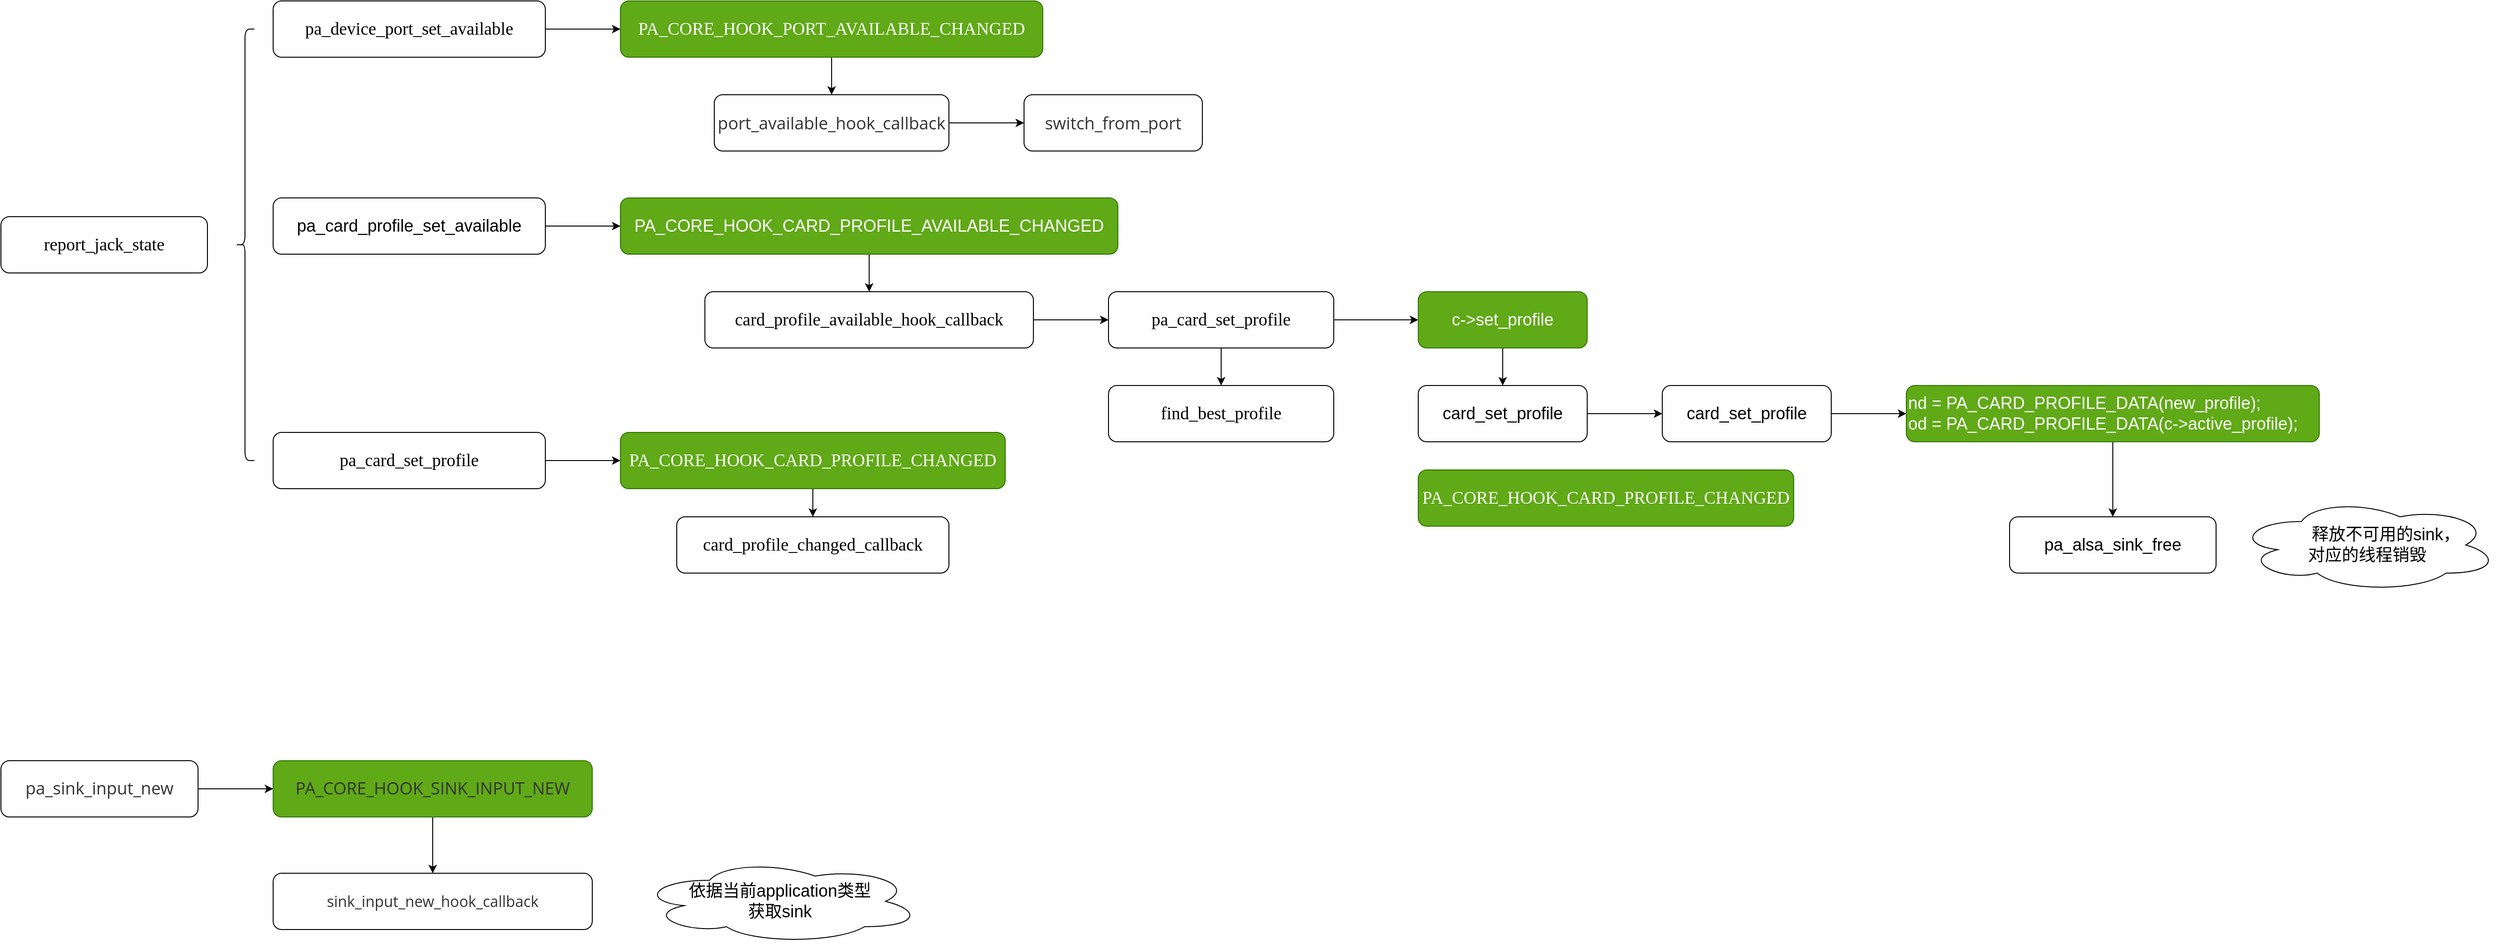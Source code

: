 <mxfile version="20.0.3" type="github">
  <diagram id="6ds6HKLlzLT0bygum3i8" name="Page-1">
    <mxGraphModel dx="1483" dy="1992" grid="1" gridSize="10" guides="1" tooltips="1" connect="1" arrows="1" fold="1" page="1" pageScale="1" pageWidth="827" pageHeight="1169" math="0" shadow="0">
      <root>
        <mxCell id="0" />
        <mxCell id="1" parent="0" />
        <mxCell id="s3KqUgk0Iqwg7Ef2eFDI-3" value="" style="edgeStyle=orthogonalEdgeStyle;rounded=0;orthogonalLoop=1;jettySize=auto;html=1;" edge="1" parent="1" source="s3KqUgk0Iqwg7Ef2eFDI-1" target="s3KqUgk0Iqwg7Ef2eFDI-2">
          <mxGeometry relative="1" as="geometry" />
        </mxCell>
        <mxCell id="s3KqUgk0Iqwg7Ef2eFDI-1" value="&lt;p style=&quot;font-size: medium; text-align: start; margin: 0px;&quot;&gt;&lt;span style=&quot;font-family: &amp;quot;Bitstream Charter&amp;quot;; font-size: 14pt;&quot;&gt;pa_card_set_profile&lt;/span&gt;&lt;/p&gt;" style="rounded=1;whiteSpace=wrap;html=1;" vertex="1" parent="1">
          <mxGeometry x="390" y="360" width="290" height="60" as="geometry" />
        </mxCell>
        <mxCell id="s3KqUgk0Iqwg7Ef2eFDI-5" value="" style="edgeStyle=orthogonalEdgeStyle;rounded=0;orthogonalLoop=1;jettySize=auto;html=1;" edge="1" parent="1" source="s3KqUgk0Iqwg7Ef2eFDI-2" target="s3KqUgk0Iqwg7Ef2eFDI-4">
          <mxGeometry relative="1" as="geometry" />
        </mxCell>
        <mxCell id="s3KqUgk0Iqwg7Ef2eFDI-2" value="&lt;p style=&quot;font-size: medium; text-align: start; margin: 0px;&quot;&gt;&lt;span style=&quot;font-family: &amp;quot;Bitstream Charter&amp;quot;; font-size: 14pt;&quot;&gt;PA_CORE_HOOK_CARD_PROFILE_CHANGED&lt;/span&gt;&lt;/p&gt;" style="rounded=1;whiteSpace=wrap;html=1;fillColor=#60a917;fontColor=#ffffff;strokeColor=#2D7600;" vertex="1" parent="1">
          <mxGeometry x="760" y="360" width="410" height="60" as="geometry" />
        </mxCell>
        <mxCell id="s3KqUgk0Iqwg7Ef2eFDI-4" value="&lt;p style=&quot;font-size: medium; text-align: start; margin: 0px;&quot;&gt;&lt;span style=&quot;font-family: &amp;quot;Bitstream Charter&amp;quot;; font-size: 14pt;&quot;&gt;card_profile_changed_callback&lt;/span&gt;&lt;/p&gt;" style="rounded=1;whiteSpace=wrap;html=1;" vertex="1" parent="1">
          <mxGeometry x="820" y="450" width="290" height="60" as="geometry" />
        </mxCell>
        <mxCell id="s3KqUgk0Iqwg7Ef2eFDI-6" value="&lt;p style=&quot;font-size: medium; text-align: start; margin: 0px;&quot;&gt;&lt;span style=&quot;font-family: &amp;quot;Bitstream Charter&amp;quot;; font-size: 14pt;&quot;&gt;report_jack_state&lt;/span&gt;&lt;/p&gt;" style="rounded=1;whiteSpace=wrap;html=1;" vertex="1" parent="1">
          <mxGeometry x="100" y="130" width="220" height="60" as="geometry" />
        </mxCell>
        <mxCell id="s3KqUgk0Iqwg7Ef2eFDI-15" value="" style="edgeStyle=orthogonalEdgeStyle;rounded=0;orthogonalLoop=1;jettySize=auto;html=1;fontSize=18;" edge="1" parent="1" source="s3KqUgk0Iqwg7Ef2eFDI-7" target="s3KqUgk0Iqwg7Ef2eFDI-14">
          <mxGeometry relative="1" as="geometry" />
        </mxCell>
        <mxCell id="s3KqUgk0Iqwg7Ef2eFDI-7" value="&lt;p style=&quot;text-align: start; margin: 0px;&quot;&gt;&lt;font face=&quot;Bitstream Charter&quot;&gt;&lt;span style=&quot;font-size: 18.667px;&quot;&gt;pa_device_port_set_available&lt;/span&gt;&lt;/font&gt;&lt;br&gt;&lt;/p&gt;" style="rounded=1;whiteSpace=wrap;html=1;" vertex="1" parent="1">
          <mxGeometry x="390" y="-100" width="290" height="60" as="geometry" />
        </mxCell>
        <mxCell id="s3KqUgk0Iqwg7Ef2eFDI-11" value="" style="edgeStyle=orthogonalEdgeStyle;rounded=0;orthogonalLoop=1;jettySize=auto;html=1;fontSize=18;" edge="1" parent="1" source="s3KqUgk0Iqwg7Ef2eFDI-9" target="s3KqUgk0Iqwg7Ef2eFDI-10">
          <mxGeometry relative="1" as="geometry" />
        </mxCell>
        <mxCell id="s3KqUgk0Iqwg7Ef2eFDI-9" value="&lt;font style=&quot;font-size: 18px;&quot;&gt;pa_card_profile_set_available&lt;/font&gt;" style="rounded=1;whiteSpace=wrap;html=1;" vertex="1" parent="1">
          <mxGeometry x="390" y="110" width="290" height="60" as="geometry" />
        </mxCell>
        <mxCell id="s3KqUgk0Iqwg7Ef2eFDI-13" value="" style="edgeStyle=orthogonalEdgeStyle;rounded=0;orthogonalLoop=1;jettySize=auto;html=1;fontSize=18;" edge="1" parent="1" source="s3KqUgk0Iqwg7Ef2eFDI-10" target="s3KqUgk0Iqwg7Ef2eFDI-12">
          <mxGeometry relative="1" as="geometry" />
        </mxCell>
        <mxCell id="s3KqUgk0Iqwg7Ef2eFDI-10" value="&lt;font style=&quot;font-size: 18px;&quot;&gt;PA_CORE_HOOK_CARD_PROFILE_AVAILABLE_CHANGED&lt;/font&gt;" style="rounded=1;whiteSpace=wrap;html=1;fillColor=#60a917;fontColor=#ffffff;strokeColor=#2D7600;" vertex="1" parent="1">
          <mxGeometry x="760" y="110" width="530" height="60" as="geometry" />
        </mxCell>
        <mxCell id="s3KqUgk0Iqwg7Ef2eFDI-21" value="" style="edgeStyle=orthogonalEdgeStyle;rounded=0;orthogonalLoop=1;jettySize=auto;html=1;fontSize=18;" edge="1" parent="1" source="s3KqUgk0Iqwg7Ef2eFDI-12" target="s3KqUgk0Iqwg7Ef2eFDI-20">
          <mxGeometry relative="1" as="geometry" />
        </mxCell>
        <mxCell id="s3KqUgk0Iqwg7Ef2eFDI-12" value="&lt;p style=&quot;text-align: start; margin: 0px;&quot;&gt;&lt;font face=&quot;Bitstream Charter&quot;&gt;&lt;span style=&quot;font-size: 18.667px;&quot;&gt;card_profile_available_hook_callback&lt;/span&gt;&lt;/font&gt;&lt;br&gt;&lt;/p&gt;" style="rounded=1;whiteSpace=wrap;html=1;" vertex="1" parent="1">
          <mxGeometry x="850" y="210" width="350" height="60" as="geometry" />
        </mxCell>
        <mxCell id="s3KqUgk0Iqwg7Ef2eFDI-17" value="" style="edgeStyle=orthogonalEdgeStyle;rounded=0;orthogonalLoop=1;jettySize=auto;html=1;fontSize=18;" edge="1" parent="1" source="s3KqUgk0Iqwg7Ef2eFDI-14" target="s3KqUgk0Iqwg7Ef2eFDI-16">
          <mxGeometry relative="1" as="geometry" />
        </mxCell>
        <mxCell id="s3KqUgk0Iqwg7Ef2eFDI-14" value="&lt;p style=&quot;text-align: start; margin: 0px;&quot;&gt;&lt;font face=&quot;Bitstream Charter&quot;&gt;&lt;span style=&quot;font-size: 18.667px;&quot;&gt;PA_CORE_HOOK_PORT_AVAILABLE_CHANGED&lt;/span&gt;&lt;/font&gt;&lt;br&gt;&lt;/p&gt;" style="rounded=1;whiteSpace=wrap;html=1;fillColor=#60a917;fontColor=#ffffff;strokeColor=#2D7600;" vertex="1" parent="1">
          <mxGeometry x="760" y="-100" width="450" height="60" as="geometry" />
        </mxCell>
        <mxCell id="s3KqUgk0Iqwg7Ef2eFDI-19" value="" style="edgeStyle=orthogonalEdgeStyle;rounded=0;orthogonalLoop=1;jettySize=auto;html=1;fontSize=18;" edge="1" parent="1" source="s3KqUgk0Iqwg7Ef2eFDI-16" target="s3KqUgk0Iqwg7Ef2eFDI-18">
          <mxGeometry relative="1" as="geometry" />
        </mxCell>
        <mxCell id="s3KqUgk0Iqwg7Ef2eFDI-16" value="&lt;p style=&quot;text-align: start; margin: 0px;&quot;&gt;&lt;span style=&quot;color: rgb(51, 51, 51); font-family: &amp;quot;Open Sans&amp;quot;, &amp;quot;Clear Sans&amp;quot;, &amp;quot;Helvetica Neue&amp;quot;, Helvetica, Arial, &amp;quot;Segoe UI Emoji&amp;quot;, sans-serif; orphans: 4; background-color: rgb(255, 255, 255);&quot;&gt;&lt;font style=&quot;font-size: 18px;&quot;&gt;port_available_hook_callback&lt;/font&gt;&lt;/span&gt;&lt;br&gt;&lt;/p&gt;" style="rounded=1;whiteSpace=wrap;html=1;" vertex="1" parent="1">
          <mxGeometry x="860" width="250" height="60" as="geometry" />
        </mxCell>
        <mxCell id="s3KqUgk0Iqwg7Ef2eFDI-18" value="&lt;p style=&quot;orphans: 4; margin: 0px;&quot;&gt;&lt;font face=&quot;Open Sans, Clear Sans, Helvetica Neue, Helvetica, Arial, Segoe UI Emoji, sans-serif&quot; color=&quot;#333333&quot;&gt;&lt;span style=&quot;font-size: 18px;&quot;&gt;switch_from_port&lt;/span&gt;&lt;/font&gt;&lt;br&gt;&lt;/p&gt;" style="rounded=1;whiteSpace=wrap;html=1;" vertex="1" parent="1">
          <mxGeometry x="1190" width="190" height="60" as="geometry" />
        </mxCell>
        <mxCell id="s3KqUgk0Iqwg7Ef2eFDI-23" value="" style="edgeStyle=orthogonalEdgeStyle;rounded=0;orthogonalLoop=1;jettySize=auto;html=1;fontSize=18;" edge="1" parent="1" source="s3KqUgk0Iqwg7Ef2eFDI-20" target="s3KqUgk0Iqwg7Ef2eFDI-22">
          <mxGeometry relative="1" as="geometry" />
        </mxCell>
        <mxCell id="s3KqUgk0Iqwg7Ef2eFDI-27" value="" style="edgeStyle=orthogonalEdgeStyle;rounded=0;orthogonalLoop=1;jettySize=auto;html=1;fontSize=18;" edge="1" parent="1" source="s3KqUgk0Iqwg7Ef2eFDI-20" target="s3KqUgk0Iqwg7Ef2eFDI-26">
          <mxGeometry relative="1" as="geometry" />
        </mxCell>
        <mxCell id="s3KqUgk0Iqwg7Ef2eFDI-20" value="&lt;p style=&quot;text-align: start; margin: 0px;&quot;&gt;&lt;font face=&quot;Bitstream Charter&quot;&gt;&lt;span style=&quot;font-size: 18.667px;&quot;&gt;pa_card_set_profile&lt;/span&gt;&lt;/font&gt;&lt;br&gt;&lt;/p&gt;" style="rounded=1;whiteSpace=wrap;html=1;" vertex="1" parent="1">
          <mxGeometry x="1280" y="210" width="240" height="60" as="geometry" />
        </mxCell>
        <mxCell id="s3KqUgk0Iqwg7Ef2eFDI-22" value="&lt;p style=&quot;text-align: start; margin: 0px;&quot;&gt;&lt;font face=&quot;Bitstream Charter&quot;&gt;&lt;span style=&quot;font-size: 18.667px;&quot;&gt;find_best_profile&lt;/span&gt;&lt;/font&gt;&lt;br&gt;&lt;/p&gt;" style="rounded=1;whiteSpace=wrap;html=1;" vertex="1" parent="1">
          <mxGeometry x="1280" y="310" width="240" height="60" as="geometry" />
        </mxCell>
        <mxCell id="s3KqUgk0Iqwg7Ef2eFDI-24" value="&lt;p style=&quot;text-align: start; margin: 0px;&quot;&gt;&lt;font face=&quot;Bitstream Charter&quot;&gt;&lt;span style=&quot;font-size: 18.667px;&quot;&gt;PA_CORE_HOOK_CARD_PROFILE_CHANGED&lt;/span&gt;&lt;/font&gt;&lt;br&gt;&lt;/p&gt;" style="rounded=1;whiteSpace=wrap;html=1;fillColor=#60a917;fontColor=#ffffff;strokeColor=#2D7600;" vertex="1" parent="1">
          <mxGeometry x="1610" y="400" width="400" height="60" as="geometry" />
        </mxCell>
        <mxCell id="s3KqUgk0Iqwg7Ef2eFDI-29" value="" style="edgeStyle=orthogonalEdgeStyle;rounded=0;orthogonalLoop=1;jettySize=auto;html=1;fontSize=18;" edge="1" parent="1" source="s3KqUgk0Iqwg7Ef2eFDI-26" target="s3KqUgk0Iqwg7Ef2eFDI-28">
          <mxGeometry relative="1" as="geometry" />
        </mxCell>
        <mxCell id="s3KqUgk0Iqwg7Ef2eFDI-26" value="c-&amp;gt;set_profile" style="rounded=1;whiteSpace=wrap;html=1;fontSize=18;fillColor=#60a917;fontColor=#ffffff;strokeColor=#2D7600;" vertex="1" parent="1">
          <mxGeometry x="1610" y="210" width="180" height="60" as="geometry" />
        </mxCell>
        <mxCell id="s3KqUgk0Iqwg7Ef2eFDI-31" value="" style="edgeStyle=orthogonalEdgeStyle;rounded=0;orthogonalLoop=1;jettySize=auto;html=1;fontSize=18;" edge="1" parent="1" source="s3KqUgk0Iqwg7Ef2eFDI-28" target="s3KqUgk0Iqwg7Ef2eFDI-30">
          <mxGeometry relative="1" as="geometry" />
        </mxCell>
        <mxCell id="s3KqUgk0Iqwg7Ef2eFDI-28" value="card_set_profile" style="rounded=1;whiteSpace=wrap;html=1;fontSize=18;" vertex="1" parent="1">
          <mxGeometry x="1610" y="310" width="180" height="60" as="geometry" />
        </mxCell>
        <mxCell id="s3KqUgk0Iqwg7Ef2eFDI-33" value="" style="edgeStyle=orthogonalEdgeStyle;rounded=0;orthogonalLoop=1;jettySize=auto;html=1;fontSize=18;" edge="1" parent="1" source="s3KqUgk0Iqwg7Ef2eFDI-30">
          <mxGeometry relative="1" as="geometry">
            <mxPoint x="2130" y="340" as="targetPoint" />
          </mxGeometry>
        </mxCell>
        <mxCell id="s3KqUgk0Iqwg7Ef2eFDI-30" value="card_set_profile" style="rounded=1;whiteSpace=wrap;html=1;fontSize=18;" vertex="1" parent="1">
          <mxGeometry x="1870" y="310" width="180" height="60" as="geometry" />
        </mxCell>
        <mxCell id="s3KqUgk0Iqwg7Ef2eFDI-42" value="" style="edgeStyle=orthogonalEdgeStyle;rounded=0;orthogonalLoop=1;jettySize=auto;html=1;fontSize=18;" edge="1" parent="1" source="s3KqUgk0Iqwg7Ef2eFDI-40" target="s3KqUgk0Iqwg7Ef2eFDI-41">
          <mxGeometry relative="1" as="geometry" />
        </mxCell>
        <mxCell id="s3KqUgk0Iqwg7Ef2eFDI-40" value="&lt;div&gt;nd = PA_CARD_PROFILE_DATA(new_profile);&amp;nbsp; &amp;nbsp; &amp;nbsp;&amp;nbsp;&lt;/div&gt;&lt;div&gt;od = PA_CARD_PROFILE_DATA(c-&amp;gt;active_profile);&lt;/div&gt;" style="rounded=1;whiteSpace=wrap;html=1;fontSize=18;align=left;fillColor=#60a917;fontColor=#ffffff;strokeColor=#2D7600;" vertex="1" parent="1">
          <mxGeometry x="2130" y="310" width="440" height="60" as="geometry" />
        </mxCell>
        <mxCell id="s3KqUgk0Iqwg7Ef2eFDI-41" value="pa_alsa_sink_free" style="rounded=1;whiteSpace=wrap;html=1;fontSize=18;align=center;" vertex="1" parent="1">
          <mxGeometry x="2240" y="450" width="220" height="60" as="geometry" />
        </mxCell>
        <mxCell id="s3KqUgk0Iqwg7Ef2eFDI-43" value="&amp;nbsp; &amp;nbsp; &amp;nbsp; &amp;nbsp; 释放不可用的sink，&lt;br&gt;对应的线程销毁" style="ellipse;shape=cloud;whiteSpace=wrap;html=1;fontSize=18;" vertex="1" parent="1">
          <mxGeometry x="2481" y="430" width="280" height="100" as="geometry" />
        </mxCell>
        <mxCell id="s3KqUgk0Iqwg7Ef2eFDI-47" value="" style="shape=curlyBracket;whiteSpace=wrap;html=1;rounded=1;fontSize=18;" vertex="1" parent="1">
          <mxGeometry x="350" y="-70" width="20" height="460" as="geometry" />
        </mxCell>
        <mxCell id="s3KqUgk0Iqwg7Ef2eFDI-51" value="" style="edgeStyle=orthogonalEdgeStyle;rounded=0;orthogonalLoop=1;jettySize=auto;html=1;fontSize=18;" edge="1" parent="1" source="s3KqUgk0Iqwg7Ef2eFDI-49" target="s3KqUgk0Iqwg7Ef2eFDI-50">
          <mxGeometry relative="1" as="geometry" />
        </mxCell>
        <mxCell id="s3KqUgk0Iqwg7Ef2eFDI-49" value="&lt;span style=&quot;color: rgb(51, 51, 51); font-family: &amp;quot;Open Sans&amp;quot;, &amp;quot;Clear Sans&amp;quot;, &amp;quot;Helvetica Neue&amp;quot;, Helvetica, Arial, &amp;quot;Segoe UI Emoji&amp;quot;, sans-serif; orphans: 4; text-align: start; background-color: rgb(255, 255, 255);&quot;&gt;&lt;font style=&quot;font-size: 18px;&quot;&gt;pa_sink_input_new&lt;/font&gt;&lt;/span&gt;" style="rounded=1;whiteSpace=wrap;html=1;fontSize=18;" vertex="1" parent="1">
          <mxGeometry x="100" y="710" width="210" height="60" as="geometry" />
        </mxCell>
        <mxCell id="s3KqUgk0Iqwg7Ef2eFDI-53" value="" style="edgeStyle=orthogonalEdgeStyle;rounded=0;orthogonalLoop=1;jettySize=auto;html=1;fontSize=18;" edge="1" parent="1" source="s3KqUgk0Iqwg7Ef2eFDI-50" target="s3KqUgk0Iqwg7Ef2eFDI-52">
          <mxGeometry relative="1" as="geometry" />
        </mxCell>
        <mxCell id="s3KqUgk0Iqwg7Ef2eFDI-50" value="&lt;div style=&quot;orphans: 4; text-align: start;&quot;&gt;&lt;span style=&quot;background-color: initial;&quot;&gt;&lt;font face=&quot;Open Sans, Clear Sans, Helvetica Neue, Helvetica, Arial, Segoe UI Emoji, sans-serif&quot; color=&quot;#333333&quot;&gt;PA_CORE_HOOK_SINK_INPUT_NEW&lt;/font&gt;&lt;/span&gt;&lt;/div&gt;" style="rounded=1;whiteSpace=wrap;html=1;fontSize=18;fillColor=#60a917;fontColor=#ffffff;strokeColor=#2D7600;" vertex="1" parent="1">
          <mxGeometry x="390" y="710" width="340" height="60" as="geometry" />
        </mxCell>
        <mxCell id="s3KqUgk0Iqwg7Ef2eFDI-52" value="&lt;div style=&quot;orphans: 4; text-align: start;&quot;&gt;&lt;span style=&quot;color: rgb(51, 51, 51); font-family: &amp;quot;Open Sans&amp;quot;, &amp;quot;Clear Sans&amp;quot;, &amp;quot;Helvetica Neue&amp;quot;, Helvetica, Arial, &amp;quot;Segoe UI Emoji&amp;quot;, sans-serif; font-size: 16px; background-color: rgb(255, 255, 255);&quot;&gt;sink_input_new_hook_callback&lt;/span&gt;&lt;br&gt;&lt;/div&gt;" style="rounded=1;whiteSpace=wrap;html=1;fontSize=18;" vertex="1" parent="1">
          <mxGeometry x="390" y="830" width="340" height="60" as="geometry" />
        </mxCell>
        <mxCell id="s3KqUgk0Iqwg7Ef2eFDI-57" value="依据当前application类型&lt;br&gt;获取sink" style="ellipse;shape=cloud;whiteSpace=wrap;html=1;fontSize=18;" vertex="1" parent="1">
          <mxGeometry x="780" y="815" width="300" height="90" as="geometry" />
        </mxCell>
      </root>
    </mxGraphModel>
  </diagram>
</mxfile>
